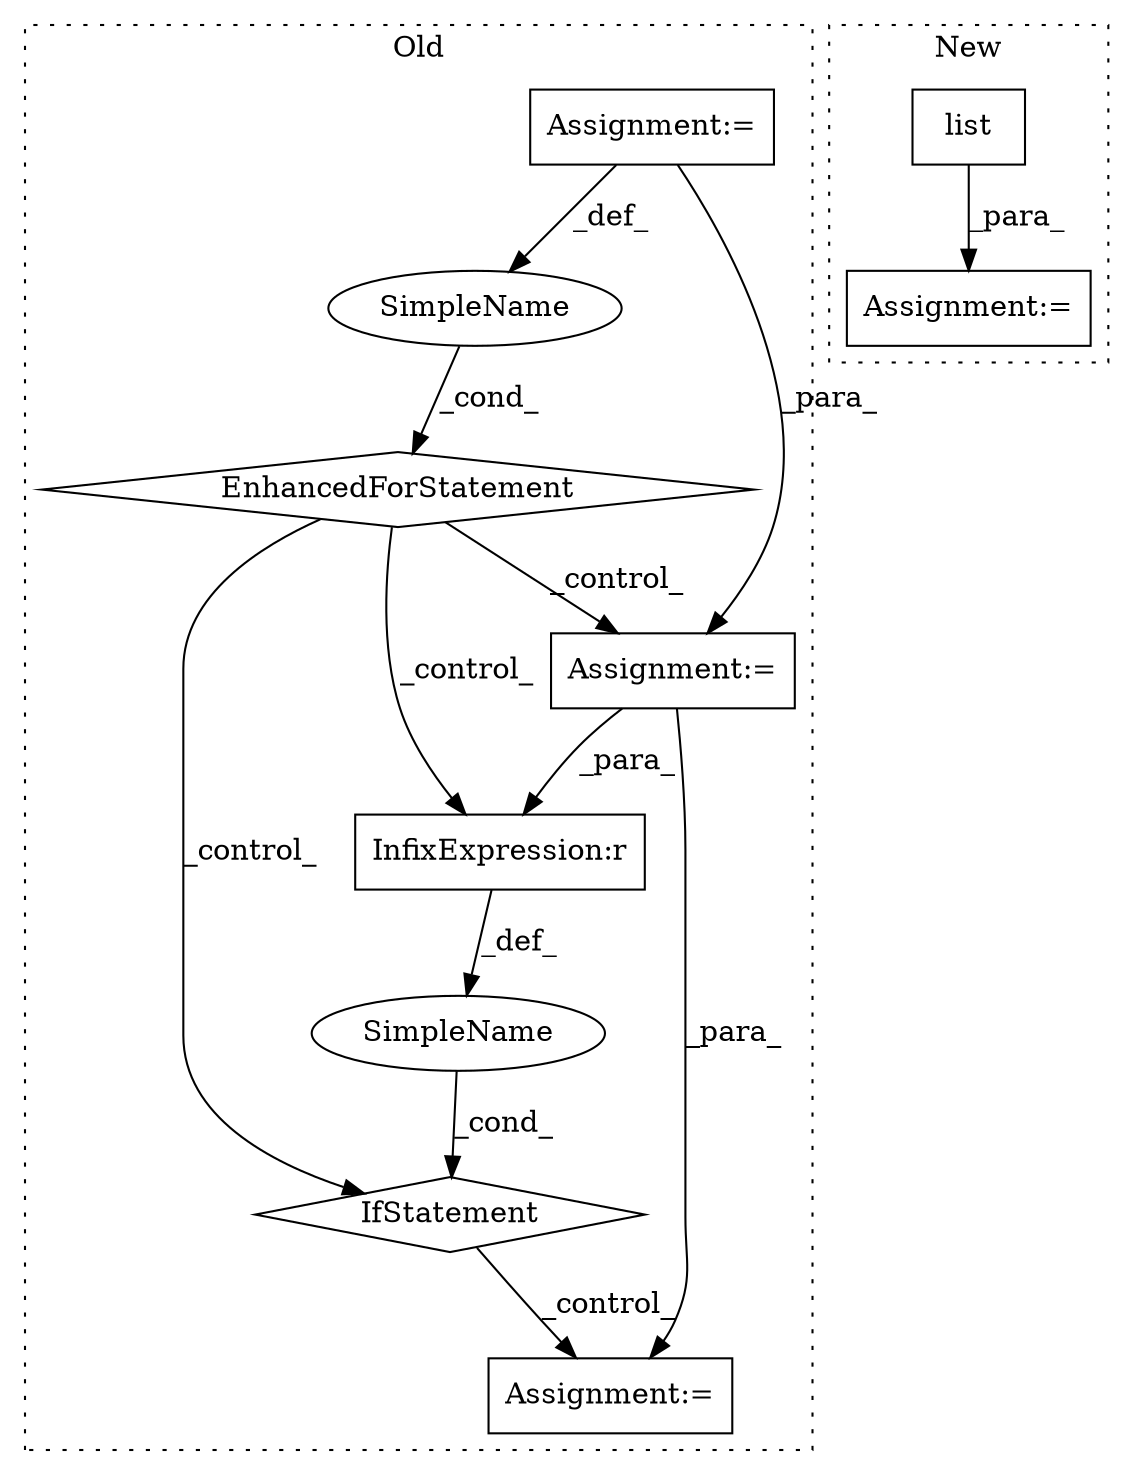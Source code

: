 digraph G {
subgraph cluster0 {
1 [label="IfStatement" a="25" s="3509,3539" l="4,2" shape="diamond"];
4 [label="Assignment:=" a="7" s="3674" l="1" shape="box"];
5 [label="SimpleName" a="42" s="" l="" shape="ellipse"];
6 [label="InfixExpression:r" a="27" s="3523" l="3" shape="box"];
7 [label="SimpleName" a="42" s="3372" l="5" shape="ellipse"];
8 [label="EnhancedForStatement" a="70" s="3298,3398" l="70,2" shape="diamond"];
9 [label="Assignment:=" a="7" s="3298,3398" l="70,2" shape="box"];
10 [label="Assignment:=" a="7" s="3453" l="10" shape="box"];
label = "Old";
style="dotted";
}
subgraph cluster1 {
2 [label="list" a="32" s="4096,4130" l="5,1" shape="box"];
3 [label="Assignment:=" a="7" s="4024" l="1" shape="box"];
label = "New";
style="dotted";
}
1 -> 4 [label="_control_"];
2 -> 3 [label="_para_"];
5 -> 1 [label="_cond_"];
6 -> 5 [label="_def_"];
7 -> 8 [label="_cond_"];
8 -> 1 [label="_control_"];
8 -> 6 [label="_control_"];
8 -> 10 [label="_control_"];
9 -> 7 [label="_def_"];
9 -> 10 [label="_para_"];
10 -> 6 [label="_para_"];
10 -> 4 [label="_para_"];
}